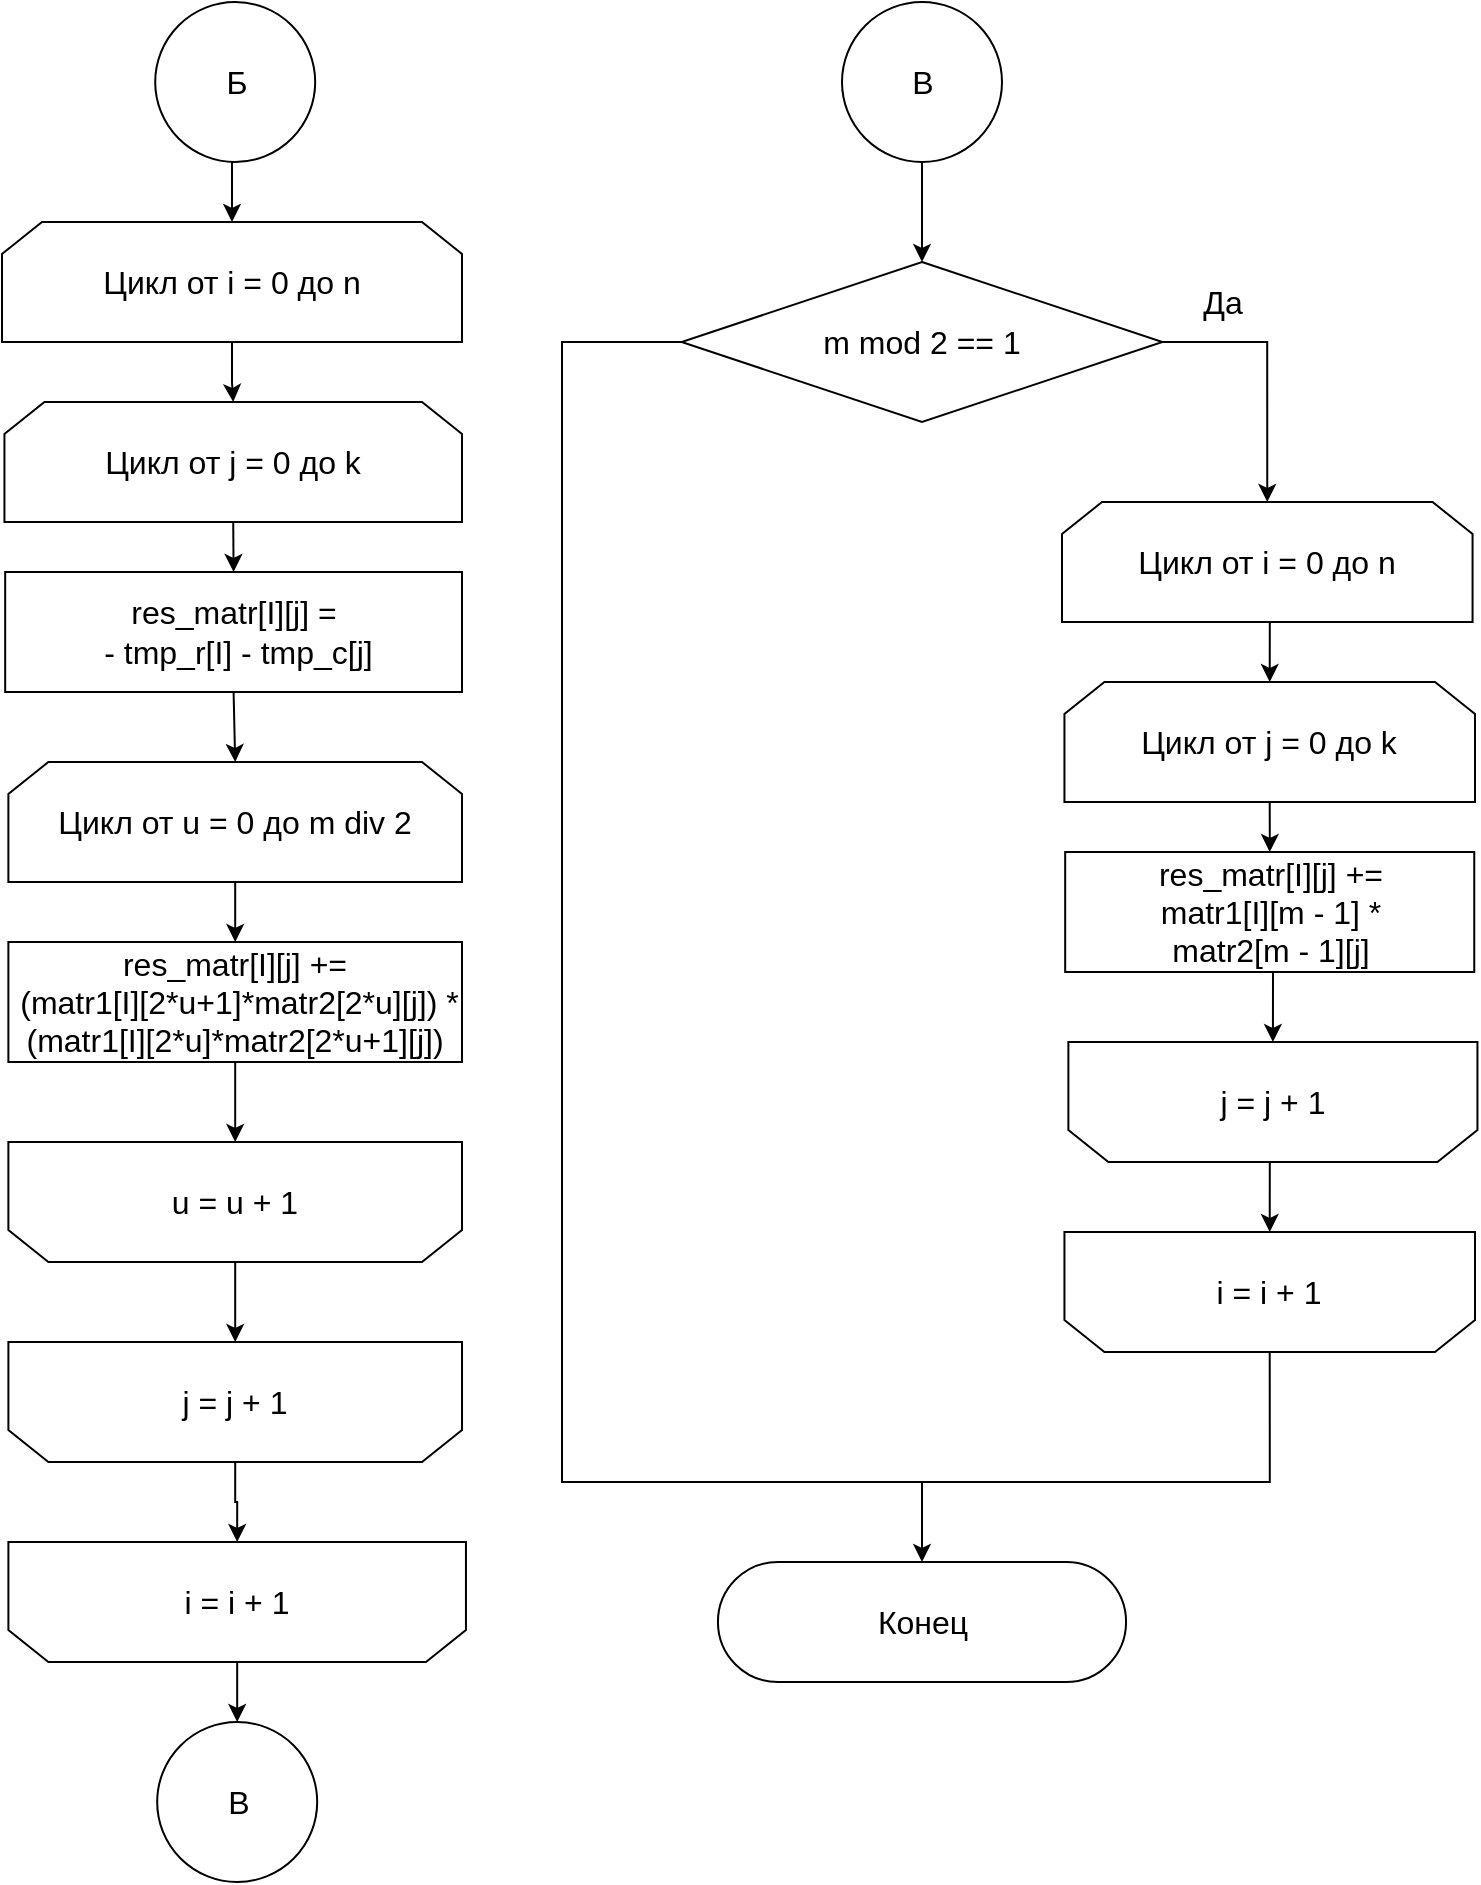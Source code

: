 <mxfile version="15.5.6" type="device"><diagram id="6aSdI2Li8RLUlI7KDW96" name="Page-1"><mxGraphModel dx="1310" dy="908" grid="1" gridSize="10" guides="1" tooltips="1" connect="1" arrows="1" fold="1" page="1" pageScale="1" pageWidth="827" pageHeight="1169" math="0" shadow="0"><root><mxCell id="0"/><mxCell id="1" parent="0"/><mxCell id="sP1Y7JeaEmuYu0u2kuiX-23" style="edgeStyle=orthogonalEdgeStyle;rounded=0;orthogonalLoop=1;jettySize=auto;html=1;exitX=0.5;exitY=1;exitDx=0;exitDy=0;entryX=0.5;entryY=0;entryDx=0;entryDy=0;" edge="1" parent="1" source="sP1Y7JeaEmuYu0u2kuiX-2" target="sP1Y7JeaEmuYu0u2kuiX-13"><mxGeometry relative="1" as="geometry"/></mxCell><mxCell id="sP1Y7JeaEmuYu0u2kuiX-2" value="&lt;font&gt;&lt;font size=&quot;3&quot;&gt;res_matr[I][j] =&lt;br&gt;&amp;nbsp;- tmp_r[I]&amp;nbsp;- tmp_c[j]&lt;/font&gt;&lt;br&gt;&lt;/font&gt;" style="rounded=0;whiteSpace=wrap;html=1;shadow=0;glass=0;sketch=0;strokeWidth=1;gradientColor=none;" vertex="1" parent="1"><mxGeometry x="81.59" y="305" width="228.41" height="60" as="geometry"/></mxCell><mxCell id="sP1Y7JeaEmuYu0u2kuiX-21" style="edgeStyle=orthogonalEdgeStyle;rounded=0;orthogonalLoop=1;jettySize=auto;html=1;exitX=0.5;exitY=1;exitDx=0;exitDy=0;" edge="1" parent="1" source="sP1Y7JeaEmuYu0u2kuiX-4" target="sP1Y7JeaEmuYu0u2kuiX-6"><mxGeometry relative="1" as="geometry"/></mxCell><mxCell id="sP1Y7JeaEmuYu0u2kuiX-4" value="&lt;font style=&quot;font-size: 16px&quot;&gt;Цикл от i = 0 до n&lt;/font&gt;" style="shape=loopLimit;whiteSpace=wrap;html=1;strokeWidth=1;" vertex="1" parent="1"><mxGeometry x="80" y="130" width="230" height="60" as="geometry"/></mxCell><mxCell id="sP1Y7JeaEmuYu0u2kuiX-22" style="edgeStyle=orthogonalEdgeStyle;rounded=0;orthogonalLoop=1;jettySize=auto;html=1;exitX=0.5;exitY=1;exitDx=0;exitDy=0;entryX=0.5;entryY=0;entryDx=0;entryDy=0;" edge="1" parent="1" source="sP1Y7JeaEmuYu0u2kuiX-6" target="sP1Y7JeaEmuYu0u2kuiX-2"><mxGeometry relative="1" as="geometry"/></mxCell><mxCell id="sP1Y7JeaEmuYu0u2kuiX-6" value="&lt;font style=&quot;font-size: 16px&quot;&gt;Цикл от j = 0 до k&lt;br&gt;&lt;/font&gt;" style="shape=loopLimit;whiteSpace=wrap;html=1;strokeWidth=1;" vertex="1" parent="1"><mxGeometry x="81.22" y="220" width="228.78" height="60" as="geometry"/></mxCell><mxCell id="sP1Y7JeaEmuYu0u2kuiX-27" style="edgeStyle=orthogonalEdgeStyle;rounded=0;orthogonalLoop=1;jettySize=auto;html=1;exitX=0.5;exitY=0;exitDx=0;exitDy=0;entryX=0.5;entryY=1;entryDx=0;entryDy=0;" edge="1" parent="1" source="sP1Y7JeaEmuYu0u2kuiX-8" target="sP1Y7JeaEmuYu0u2kuiX-9"><mxGeometry relative="1" as="geometry"/></mxCell><mxCell id="sP1Y7JeaEmuYu0u2kuiX-8" value="&lt;font style=&quot;font-size: 16px&quot;&gt;j = j + 1&lt;br&gt;&lt;/font&gt;" style="shape=loopLimit;whiteSpace=wrap;html=1;strokeWidth=1;direction=west;" vertex="1" parent="1"><mxGeometry x="83.2" y="690" width="226.81" height="60" as="geometry"/></mxCell><mxCell id="sP1Y7JeaEmuYu0u2kuiX-28" style="edgeStyle=orthogonalEdgeStyle;rounded=0;orthogonalLoop=1;jettySize=auto;html=1;exitX=0.5;exitY=0;exitDx=0;exitDy=0;entryX=0.5;entryY=0;entryDx=0;entryDy=0;" edge="1" parent="1" source="sP1Y7JeaEmuYu0u2kuiX-9" target="sP1Y7JeaEmuYu0u2kuiX-16"><mxGeometry relative="1" as="geometry"/></mxCell><mxCell id="sP1Y7JeaEmuYu0u2kuiX-9" value="&lt;font style=&quot;font-size: 16px&quot;&gt;i = i + 1&lt;/font&gt;" style="shape=loopLimit;whiteSpace=wrap;html=1;strokeWidth=1;direction=west;" vertex="1" parent="1"><mxGeometry x="83.2" y="790" width="228.78" height="60" as="geometry"/></mxCell><mxCell id="sP1Y7JeaEmuYu0u2kuiX-20" style="edgeStyle=orthogonalEdgeStyle;rounded=0;orthogonalLoop=1;jettySize=auto;html=1;exitX=0.5;exitY=1;exitDx=0;exitDy=0;entryX=0.5;entryY=0;entryDx=0;entryDy=0;" edge="1" parent="1" source="sP1Y7JeaEmuYu0u2kuiX-10" target="sP1Y7JeaEmuYu0u2kuiX-4"><mxGeometry relative="1" as="geometry"/></mxCell><mxCell id="sP1Y7JeaEmuYu0u2kuiX-10" value="" style="ellipse;whiteSpace=wrap;html=1;aspect=fixed;" vertex="1" parent="1"><mxGeometry x="156.6" y="20" width="80" height="80" as="geometry"/></mxCell><mxCell id="sP1Y7JeaEmuYu0u2kuiX-11" value="&lt;font size=&quot;3&quot;&gt;Б&lt;/font&gt;" style="text;html=1;align=center;verticalAlign=middle;resizable=0;points=[];autosize=1;strokeColor=none;fillColor=none;" vertex="1" parent="1"><mxGeometry x="181.6" y="50" width="30" height="20" as="geometry"/></mxCell><mxCell id="sP1Y7JeaEmuYu0u2kuiX-24" style="edgeStyle=orthogonalEdgeStyle;rounded=0;orthogonalLoop=1;jettySize=auto;html=1;exitX=0.5;exitY=1;exitDx=0;exitDy=0;" edge="1" parent="1" source="sP1Y7JeaEmuYu0u2kuiX-13" target="sP1Y7JeaEmuYu0u2kuiX-14"><mxGeometry relative="1" as="geometry"/></mxCell><mxCell id="sP1Y7JeaEmuYu0u2kuiX-13" value="&lt;font style=&quot;font-size: 16px&quot;&gt;Цикл от u = 0 до m div 2&lt;br&gt;&lt;/font&gt;" style="shape=loopLimit;whiteSpace=wrap;html=1;strokeWidth=1;" vertex="1" parent="1"><mxGeometry x="83.19" y="400" width="226.81" height="60" as="geometry"/></mxCell><mxCell id="sP1Y7JeaEmuYu0u2kuiX-25" style="edgeStyle=orthogonalEdgeStyle;rounded=0;orthogonalLoop=1;jettySize=auto;html=1;exitX=0.5;exitY=1;exitDx=0;exitDy=0;entryX=0.5;entryY=1;entryDx=0;entryDy=0;" edge="1" parent="1" source="sP1Y7JeaEmuYu0u2kuiX-14" target="sP1Y7JeaEmuYu0u2kuiX-15"><mxGeometry relative="1" as="geometry"/></mxCell><mxCell id="sP1Y7JeaEmuYu0u2kuiX-14" value="&lt;font&gt;&lt;font size=&quot;3&quot;&gt;res_matr[I][j] +=&lt;br&gt;&amp;nbsp;(matr1[I][2*u+1]*matr2[2*u][j]) * (&lt;/font&gt;&lt;span style=&quot;font-size: medium&quot;&gt;matr1[I][2*u]*matr2[2*u+1][j]&lt;/span&gt;&lt;font size=&quot;3&quot;&gt;)&lt;/font&gt;&lt;br&gt;&lt;/font&gt;" style="rounded=0;whiteSpace=wrap;html=1;shadow=0;glass=0;sketch=0;strokeWidth=1;gradientColor=none;" vertex="1" parent="1"><mxGeometry x="83.19" y="490" width="226.81" height="60" as="geometry"/></mxCell><mxCell id="sP1Y7JeaEmuYu0u2kuiX-26" style="edgeStyle=orthogonalEdgeStyle;rounded=0;orthogonalLoop=1;jettySize=auto;html=1;exitX=0.5;exitY=0;exitDx=0;exitDy=0;entryX=0.5;entryY=1;entryDx=0;entryDy=0;" edge="1" parent="1" source="sP1Y7JeaEmuYu0u2kuiX-15" target="sP1Y7JeaEmuYu0u2kuiX-8"><mxGeometry relative="1" as="geometry"/></mxCell><mxCell id="sP1Y7JeaEmuYu0u2kuiX-15" value="&lt;font style=&quot;font-size: 16px&quot;&gt;u = u + 1&lt;br&gt;&lt;/font&gt;" style="shape=loopLimit;whiteSpace=wrap;html=1;strokeWidth=1;direction=west;" vertex="1" parent="1"><mxGeometry x="83.19" y="590" width="226.81" height="60" as="geometry"/></mxCell><mxCell id="sP1Y7JeaEmuYu0u2kuiX-16" value="" style="ellipse;whiteSpace=wrap;html=1;aspect=fixed;" vertex="1" parent="1"><mxGeometry x="157.59" y="880" width="80" height="80" as="geometry"/></mxCell><mxCell id="sP1Y7JeaEmuYu0u2kuiX-17" value="&lt;font size=&quot;3&quot;&gt;В&lt;/font&gt;" style="text;html=1;align=center;verticalAlign=middle;resizable=0;points=[];autosize=1;strokeColor=none;fillColor=none;" vertex="1" parent="1"><mxGeometry x="182.59" y="910" width="30" height="20" as="geometry"/></mxCell><mxCell id="sP1Y7JeaEmuYu0u2kuiX-30" style="edgeStyle=orthogonalEdgeStyle;rounded=0;orthogonalLoop=1;jettySize=auto;html=1;exitX=0.5;exitY=1;exitDx=0;exitDy=0;" edge="1" parent="1" source="sP1Y7JeaEmuYu0u2kuiX-18" target="sP1Y7JeaEmuYu0u2kuiX-29"><mxGeometry relative="1" as="geometry"/></mxCell><mxCell id="sP1Y7JeaEmuYu0u2kuiX-18" value="" style="ellipse;whiteSpace=wrap;html=1;aspect=fixed;" vertex="1" parent="1"><mxGeometry x="500" y="20" width="80" height="80" as="geometry"/></mxCell><mxCell id="sP1Y7JeaEmuYu0u2kuiX-19" value="&lt;font size=&quot;3&quot;&gt;В&lt;/font&gt;" style="text;html=1;align=center;verticalAlign=middle;resizable=0;points=[];autosize=1;strokeColor=none;fillColor=none;" vertex="1" parent="1"><mxGeometry x="525" y="50" width="30" height="20" as="geometry"/></mxCell><mxCell id="sP1Y7JeaEmuYu0u2kuiX-40" style="edgeStyle=orthogonalEdgeStyle;rounded=0;orthogonalLoop=1;jettySize=auto;html=1;exitX=1;exitY=0.5;exitDx=0;exitDy=0;exitPerimeter=0;entryX=0.5;entryY=0;entryDx=0;entryDy=0;" edge="1" parent="1" source="sP1Y7JeaEmuYu0u2kuiX-29" target="sP1Y7JeaEmuYu0u2kuiX-34"><mxGeometry relative="1" as="geometry"/></mxCell><mxCell id="sP1Y7JeaEmuYu0u2kuiX-42" style="edgeStyle=orthogonalEdgeStyle;rounded=0;orthogonalLoop=1;jettySize=auto;html=1;exitX=0;exitY=0.5;exitDx=0;exitDy=0;exitPerimeter=0;" edge="1" parent="1" source="sP1Y7JeaEmuYu0u2kuiX-29" target="sP1Y7JeaEmuYu0u2kuiX-41"><mxGeometry relative="1" as="geometry"><Array as="points"><mxPoint x="360" y="190"/><mxPoint x="360" y="760"/><mxPoint x="540" y="760"/></Array></mxGeometry></mxCell><mxCell id="sP1Y7JeaEmuYu0u2kuiX-29" value="&lt;font size=&quot;3&quot;&gt;m mod 2 == 1&lt;/font&gt;" style="strokeWidth=1;html=1;shape=mxgraph.flowchart.decision;whiteSpace=wrap;rounded=1;shadow=0;glass=0;sketch=0;gradientColor=none;" vertex="1" parent="1"><mxGeometry x="419.81" y="150" width="240.38" height="80" as="geometry"/></mxCell><mxCell id="sP1Y7JeaEmuYu0u2kuiX-31" style="edgeStyle=orthogonalEdgeStyle;rounded=0;orthogonalLoop=1;jettySize=auto;html=1;exitX=0.5;exitY=1;exitDx=0;exitDy=0;entryX=0.5;entryY=1;entryDx=0;entryDy=0;fontSize=16;" edge="1" parent="1" source="sP1Y7JeaEmuYu0u2kuiX-32" target="sP1Y7JeaEmuYu0u2kuiX-38"><mxGeometry relative="1" as="geometry"/></mxCell><mxCell id="sP1Y7JeaEmuYu0u2kuiX-32" value="&lt;font&gt;&lt;font size=&quot;3&quot;&gt;res_matr[I][j] += &lt;br&gt;matr1[I][m - 1] * &lt;br&gt;matr2[m - 1][j]&lt;/font&gt;&lt;br&gt;&lt;/font&gt;" style="rounded=0;whiteSpace=wrap;html=1;shadow=0;glass=0;sketch=0;strokeWidth=1;gradientColor=none;" vertex="1" parent="1"><mxGeometry x="611.59" y="445" width="204.53" height="60" as="geometry"/></mxCell><mxCell id="sP1Y7JeaEmuYu0u2kuiX-33" style="edgeStyle=orthogonalEdgeStyle;rounded=0;orthogonalLoop=1;jettySize=auto;html=1;exitX=0.5;exitY=1;exitDx=0;exitDy=0;entryX=0.5;entryY=0;entryDx=0;entryDy=0;" edge="1" parent="1" source="sP1Y7JeaEmuYu0u2kuiX-34" target="sP1Y7JeaEmuYu0u2kuiX-36"><mxGeometry relative="1" as="geometry"/></mxCell><mxCell id="sP1Y7JeaEmuYu0u2kuiX-34" value="&lt;font style=&quot;font-size: 16px&quot;&gt;Цикл от i = 0 до n&lt;/font&gt;" style="shape=loopLimit;whiteSpace=wrap;html=1;strokeWidth=1;" vertex="1" parent="1"><mxGeometry x="610" y="270" width="205.28" height="60" as="geometry"/></mxCell><mxCell id="sP1Y7JeaEmuYu0u2kuiX-35" style="edgeStyle=orthogonalEdgeStyle;rounded=0;orthogonalLoop=1;jettySize=auto;html=1;exitX=0.5;exitY=1;exitDx=0;exitDy=0;fontSize=16;" edge="1" parent="1" source="sP1Y7JeaEmuYu0u2kuiX-36" target="sP1Y7JeaEmuYu0u2kuiX-32"><mxGeometry relative="1" as="geometry"/></mxCell><mxCell id="sP1Y7JeaEmuYu0u2kuiX-36" value="&lt;font style=&quot;font-size: 16px&quot;&gt;Цикл от j = 0 до k&lt;br&gt;&lt;/font&gt;" style="shape=loopLimit;whiteSpace=wrap;html=1;strokeWidth=1;" vertex="1" parent="1"><mxGeometry x="611.22" y="360" width="205.28" height="60" as="geometry"/></mxCell><mxCell id="sP1Y7JeaEmuYu0u2kuiX-37" style="edgeStyle=orthogonalEdgeStyle;rounded=0;orthogonalLoop=1;jettySize=auto;html=1;exitX=0.5;exitY=0;exitDx=0;exitDy=0;entryX=0.5;entryY=1;entryDx=0;entryDy=0;" edge="1" parent="1" source="sP1Y7JeaEmuYu0u2kuiX-38" target="sP1Y7JeaEmuYu0u2kuiX-39"><mxGeometry relative="1" as="geometry"/></mxCell><mxCell id="sP1Y7JeaEmuYu0u2kuiX-38" value="&lt;font style=&quot;font-size: 16px&quot;&gt;j = j + 1&lt;br&gt;&lt;/font&gt;" style="shape=loopLimit;whiteSpace=wrap;html=1;strokeWidth=1;direction=west;" vertex="1" parent="1"><mxGeometry x="613.19" y="540" width="204.53" height="60" as="geometry"/></mxCell><mxCell id="sP1Y7JeaEmuYu0u2kuiX-43" style="edgeStyle=orthogonalEdgeStyle;rounded=0;orthogonalLoop=1;jettySize=auto;html=1;exitX=0.5;exitY=0;exitDx=0;exitDy=0;endArrow=none;endFill=0;" edge="1" parent="1" source="sP1Y7JeaEmuYu0u2kuiX-39"><mxGeometry relative="1" as="geometry"><mxPoint x="540" y="760" as="targetPoint"/><Array as="points"><mxPoint x="714" y="760"/></Array></mxGeometry></mxCell><mxCell id="sP1Y7JeaEmuYu0u2kuiX-39" value="&lt;font style=&quot;font-size: 16px&quot;&gt;i = i + 1&lt;/font&gt;" style="shape=loopLimit;whiteSpace=wrap;html=1;strokeWidth=1;direction=west;" vertex="1" parent="1"><mxGeometry x="611.22" y="635" width="205.28" height="60" as="geometry"/></mxCell><mxCell id="sP1Y7JeaEmuYu0u2kuiX-41" value="&lt;font style=&quot;font-size: 16px&quot;&gt;Конец&lt;/font&gt;" style="html=1;dashed=0;whitespace=wrap;shape=mxgraph.dfd.start" vertex="1" parent="1"><mxGeometry x="437.97" y="800" width="204.06" height="60" as="geometry"/></mxCell><mxCell id="sP1Y7JeaEmuYu0u2kuiX-44" value="&lt;font style=&quot;font-size: 16px&quot;&gt;Да&lt;/font&gt;" style="text;html=1;align=center;verticalAlign=middle;resizable=0;points=[];autosize=1;strokeColor=none;fillColor=none;" vertex="1" parent="1"><mxGeometry x="670" y="160" width="40" height="20" as="geometry"/></mxCell></root></mxGraphModel></diagram></mxfile>